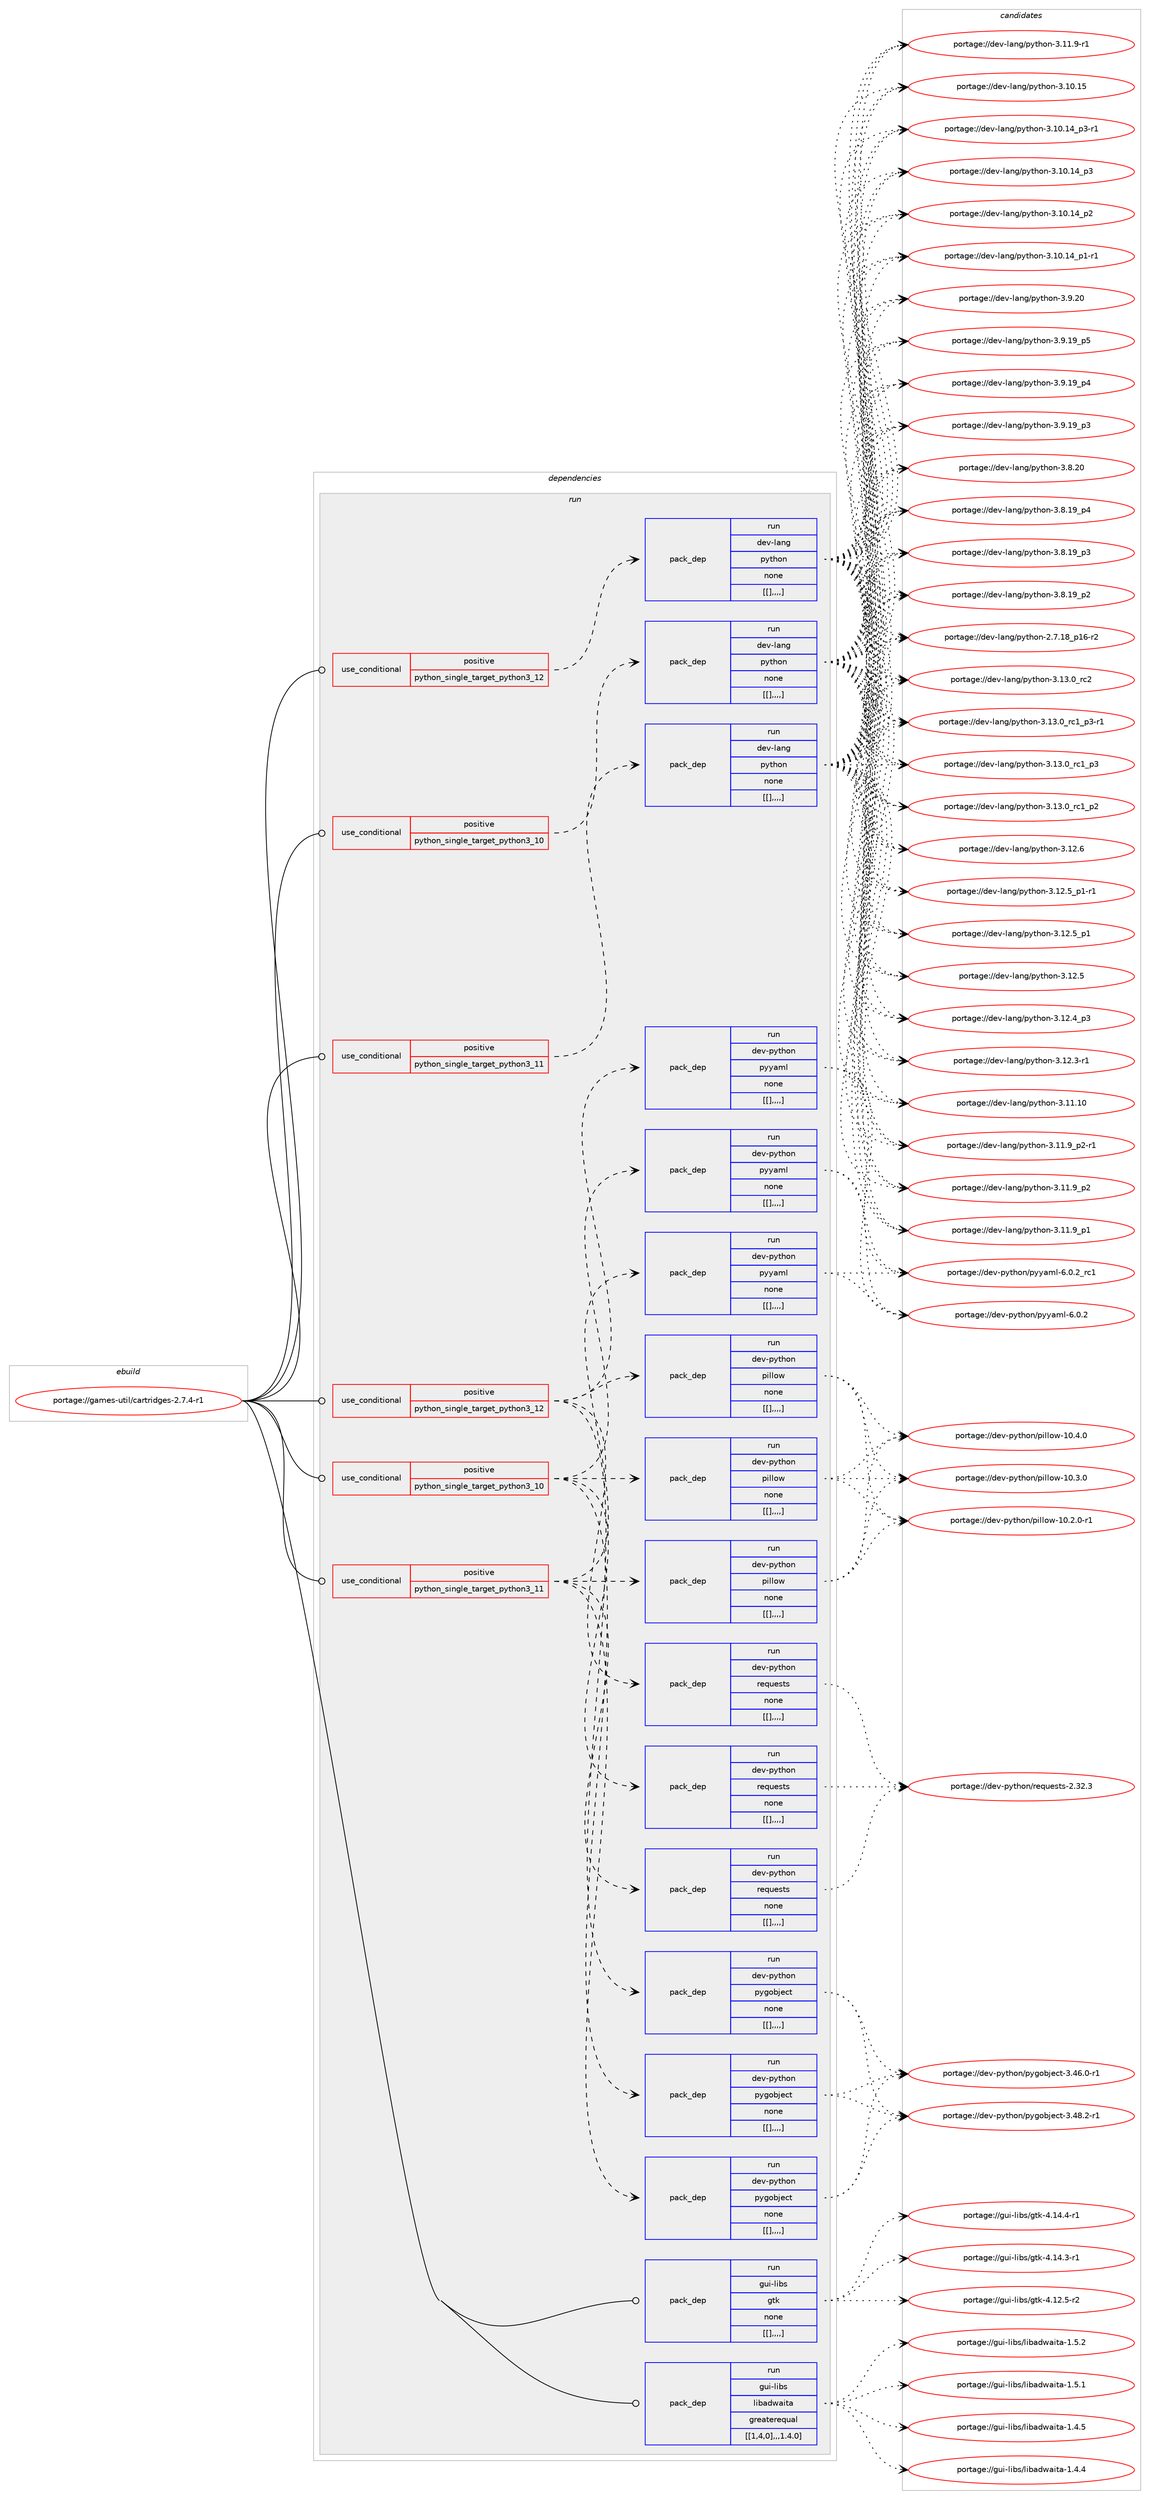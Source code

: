 digraph prolog {

# *************
# Graph options
# *************

newrank=true;
concentrate=true;
compound=true;
graph [rankdir=LR,fontname=Helvetica,fontsize=10,ranksep=1.5];#, ranksep=2.5, nodesep=0.2];
edge  [arrowhead=vee];
node  [fontname=Helvetica,fontsize=10];

# **********
# The ebuild
# **********

subgraph cluster_leftcol {
color=gray;
label=<<i>ebuild</i>>;
id [label="portage://games-util/cartridges-2.7.4-r1", color=red, width=4, href="../games-util/cartridges-2.7.4-r1.svg"];
}

# ****************
# The dependencies
# ****************

subgraph cluster_midcol {
color=gray;
label=<<i>dependencies</i>>;
subgraph cluster_compile {
fillcolor="#eeeeee";
style=filled;
label=<<i>compile</i>>;
}
subgraph cluster_compileandrun {
fillcolor="#eeeeee";
style=filled;
label=<<i>compile and run</i>>;
}
subgraph cluster_run {
fillcolor="#eeeeee";
style=filled;
label=<<i>run</i>>;
subgraph cond66787 {
dependency239269 [label=<<TABLE BORDER="0" CELLBORDER="1" CELLSPACING="0" CELLPADDING="4"><TR><TD ROWSPAN="3" CELLPADDING="10">use_conditional</TD></TR><TR><TD>positive</TD></TR><TR><TD>python_single_target_python3_10</TD></TR></TABLE>>, shape=none, color=red];
subgraph pack170977 {
dependency239270 [label=<<TABLE BORDER="0" CELLBORDER="1" CELLSPACING="0" CELLPADDING="4" WIDTH="220"><TR><TD ROWSPAN="6" CELLPADDING="30">pack_dep</TD></TR><TR><TD WIDTH="110">run</TD></TR><TR><TD>dev-lang</TD></TR><TR><TD>python</TD></TR><TR><TD>none</TD></TR><TR><TD>[[],,,,]</TD></TR></TABLE>>, shape=none, color=blue];
}
dependency239269:e -> dependency239270:w [weight=20,style="dashed",arrowhead="vee"];
}
id:e -> dependency239269:w [weight=20,style="solid",arrowhead="odot"];
subgraph cond66788 {
dependency239271 [label=<<TABLE BORDER="0" CELLBORDER="1" CELLSPACING="0" CELLPADDING="4"><TR><TD ROWSPAN="3" CELLPADDING="10">use_conditional</TD></TR><TR><TD>positive</TD></TR><TR><TD>python_single_target_python3_10</TD></TR></TABLE>>, shape=none, color=red];
subgraph pack170978 {
dependency239272 [label=<<TABLE BORDER="0" CELLBORDER="1" CELLSPACING="0" CELLPADDING="4" WIDTH="220"><TR><TD ROWSPAN="6" CELLPADDING="30">pack_dep</TD></TR><TR><TD WIDTH="110">run</TD></TR><TR><TD>dev-python</TD></TR><TR><TD>pillow</TD></TR><TR><TD>none</TD></TR><TR><TD>[[],,,,]</TD></TR></TABLE>>, shape=none, color=blue];
}
dependency239271:e -> dependency239272:w [weight=20,style="dashed",arrowhead="vee"];
subgraph pack170979 {
dependency239273 [label=<<TABLE BORDER="0" CELLBORDER="1" CELLSPACING="0" CELLPADDING="4" WIDTH="220"><TR><TD ROWSPAN="6" CELLPADDING="30">pack_dep</TD></TR><TR><TD WIDTH="110">run</TD></TR><TR><TD>dev-python</TD></TR><TR><TD>pygobject</TD></TR><TR><TD>none</TD></TR><TR><TD>[[],,,,]</TD></TR></TABLE>>, shape=none, color=blue];
}
dependency239271:e -> dependency239273:w [weight=20,style="dashed",arrowhead="vee"];
subgraph pack170980 {
dependency239274 [label=<<TABLE BORDER="0" CELLBORDER="1" CELLSPACING="0" CELLPADDING="4" WIDTH="220"><TR><TD ROWSPAN="6" CELLPADDING="30">pack_dep</TD></TR><TR><TD WIDTH="110">run</TD></TR><TR><TD>dev-python</TD></TR><TR><TD>pyyaml</TD></TR><TR><TD>none</TD></TR><TR><TD>[[],,,,]</TD></TR></TABLE>>, shape=none, color=blue];
}
dependency239271:e -> dependency239274:w [weight=20,style="dashed",arrowhead="vee"];
subgraph pack170981 {
dependency239275 [label=<<TABLE BORDER="0" CELLBORDER="1" CELLSPACING="0" CELLPADDING="4" WIDTH="220"><TR><TD ROWSPAN="6" CELLPADDING="30">pack_dep</TD></TR><TR><TD WIDTH="110">run</TD></TR><TR><TD>dev-python</TD></TR><TR><TD>requests</TD></TR><TR><TD>none</TD></TR><TR><TD>[[],,,,]</TD></TR></TABLE>>, shape=none, color=blue];
}
dependency239271:e -> dependency239275:w [weight=20,style="dashed",arrowhead="vee"];
}
id:e -> dependency239271:w [weight=20,style="solid",arrowhead="odot"];
subgraph cond66789 {
dependency239276 [label=<<TABLE BORDER="0" CELLBORDER="1" CELLSPACING="0" CELLPADDING="4"><TR><TD ROWSPAN="3" CELLPADDING="10">use_conditional</TD></TR><TR><TD>positive</TD></TR><TR><TD>python_single_target_python3_11</TD></TR></TABLE>>, shape=none, color=red];
subgraph pack170982 {
dependency239277 [label=<<TABLE BORDER="0" CELLBORDER="1" CELLSPACING="0" CELLPADDING="4" WIDTH="220"><TR><TD ROWSPAN="6" CELLPADDING="30">pack_dep</TD></TR><TR><TD WIDTH="110">run</TD></TR><TR><TD>dev-lang</TD></TR><TR><TD>python</TD></TR><TR><TD>none</TD></TR><TR><TD>[[],,,,]</TD></TR></TABLE>>, shape=none, color=blue];
}
dependency239276:e -> dependency239277:w [weight=20,style="dashed",arrowhead="vee"];
}
id:e -> dependency239276:w [weight=20,style="solid",arrowhead="odot"];
subgraph cond66790 {
dependency239278 [label=<<TABLE BORDER="0" CELLBORDER="1" CELLSPACING="0" CELLPADDING="4"><TR><TD ROWSPAN="3" CELLPADDING="10">use_conditional</TD></TR><TR><TD>positive</TD></TR><TR><TD>python_single_target_python3_11</TD></TR></TABLE>>, shape=none, color=red];
subgraph pack170983 {
dependency239279 [label=<<TABLE BORDER="0" CELLBORDER="1" CELLSPACING="0" CELLPADDING="4" WIDTH="220"><TR><TD ROWSPAN="6" CELLPADDING="30">pack_dep</TD></TR><TR><TD WIDTH="110">run</TD></TR><TR><TD>dev-python</TD></TR><TR><TD>pillow</TD></TR><TR><TD>none</TD></TR><TR><TD>[[],,,,]</TD></TR></TABLE>>, shape=none, color=blue];
}
dependency239278:e -> dependency239279:w [weight=20,style="dashed",arrowhead="vee"];
subgraph pack170984 {
dependency239280 [label=<<TABLE BORDER="0" CELLBORDER="1" CELLSPACING="0" CELLPADDING="4" WIDTH="220"><TR><TD ROWSPAN="6" CELLPADDING="30">pack_dep</TD></TR><TR><TD WIDTH="110">run</TD></TR><TR><TD>dev-python</TD></TR><TR><TD>pygobject</TD></TR><TR><TD>none</TD></TR><TR><TD>[[],,,,]</TD></TR></TABLE>>, shape=none, color=blue];
}
dependency239278:e -> dependency239280:w [weight=20,style="dashed",arrowhead="vee"];
subgraph pack170985 {
dependency239281 [label=<<TABLE BORDER="0" CELLBORDER="1" CELLSPACING="0" CELLPADDING="4" WIDTH="220"><TR><TD ROWSPAN="6" CELLPADDING="30">pack_dep</TD></TR><TR><TD WIDTH="110">run</TD></TR><TR><TD>dev-python</TD></TR><TR><TD>pyyaml</TD></TR><TR><TD>none</TD></TR><TR><TD>[[],,,,]</TD></TR></TABLE>>, shape=none, color=blue];
}
dependency239278:e -> dependency239281:w [weight=20,style="dashed",arrowhead="vee"];
subgraph pack170986 {
dependency239282 [label=<<TABLE BORDER="0" CELLBORDER="1" CELLSPACING="0" CELLPADDING="4" WIDTH="220"><TR><TD ROWSPAN="6" CELLPADDING="30">pack_dep</TD></TR><TR><TD WIDTH="110">run</TD></TR><TR><TD>dev-python</TD></TR><TR><TD>requests</TD></TR><TR><TD>none</TD></TR><TR><TD>[[],,,,]</TD></TR></TABLE>>, shape=none, color=blue];
}
dependency239278:e -> dependency239282:w [weight=20,style="dashed",arrowhead="vee"];
}
id:e -> dependency239278:w [weight=20,style="solid",arrowhead="odot"];
subgraph cond66791 {
dependency239283 [label=<<TABLE BORDER="0" CELLBORDER="1" CELLSPACING="0" CELLPADDING="4"><TR><TD ROWSPAN="3" CELLPADDING="10">use_conditional</TD></TR><TR><TD>positive</TD></TR><TR><TD>python_single_target_python3_12</TD></TR></TABLE>>, shape=none, color=red];
subgraph pack170987 {
dependency239284 [label=<<TABLE BORDER="0" CELLBORDER="1" CELLSPACING="0" CELLPADDING="4" WIDTH="220"><TR><TD ROWSPAN="6" CELLPADDING="30">pack_dep</TD></TR><TR><TD WIDTH="110">run</TD></TR><TR><TD>dev-lang</TD></TR><TR><TD>python</TD></TR><TR><TD>none</TD></TR><TR><TD>[[],,,,]</TD></TR></TABLE>>, shape=none, color=blue];
}
dependency239283:e -> dependency239284:w [weight=20,style="dashed",arrowhead="vee"];
}
id:e -> dependency239283:w [weight=20,style="solid",arrowhead="odot"];
subgraph cond66792 {
dependency239285 [label=<<TABLE BORDER="0" CELLBORDER="1" CELLSPACING="0" CELLPADDING="4"><TR><TD ROWSPAN="3" CELLPADDING="10">use_conditional</TD></TR><TR><TD>positive</TD></TR><TR><TD>python_single_target_python3_12</TD></TR></TABLE>>, shape=none, color=red];
subgraph pack170988 {
dependency239286 [label=<<TABLE BORDER="0" CELLBORDER="1" CELLSPACING="0" CELLPADDING="4" WIDTH="220"><TR><TD ROWSPAN="6" CELLPADDING="30">pack_dep</TD></TR><TR><TD WIDTH="110">run</TD></TR><TR><TD>dev-python</TD></TR><TR><TD>pillow</TD></TR><TR><TD>none</TD></TR><TR><TD>[[],,,,]</TD></TR></TABLE>>, shape=none, color=blue];
}
dependency239285:e -> dependency239286:w [weight=20,style="dashed",arrowhead="vee"];
subgraph pack170989 {
dependency239287 [label=<<TABLE BORDER="0" CELLBORDER="1" CELLSPACING="0" CELLPADDING="4" WIDTH="220"><TR><TD ROWSPAN="6" CELLPADDING="30">pack_dep</TD></TR><TR><TD WIDTH="110">run</TD></TR><TR><TD>dev-python</TD></TR><TR><TD>pygobject</TD></TR><TR><TD>none</TD></TR><TR><TD>[[],,,,]</TD></TR></TABLE>>, shape=none, color=blue];
}
dependency239285:e -> dependency239287:w [weight=20,style="dashed",arrowhead="vee"];
subgraph pack170990 {
dependency239288 [label=<<TABLE BORDER="0" CELLBORDER="1" CELLSPACING="0" CELLPADDING="4" WIDTH="220"><TR><TD ROWSPAN="6" CELLPADDING="30">pack_dep</TD></TR><TR><TD WIDTH="110">run</TD></TR><TR><TD>dev-python</TD></TR><TR><TD>pyyaml</TD></TR><TR><TD>none</TD></TR><TR><TD>[[],,,,]</TD></TR></TABLE>>, shape=none, color=blue];
}
dependency239285:e -> dependency239288:w [weight=20,style="dashed",arrowhead="vee"];
subgraph pack170991 {
dependency239289 [label=<<TABLE BORDER="0" CELLBORDER="1" CELLSPACING="0" CELLPADDING="4" WIDTH="220"><TR><TD ROWSPAN="6" CELLPADDING="30">pack_dep</TD></TR><TR><TD WIDTH="110">run</TD></TR><TR><TD>dev-python</TD></TR><TR><TD>requests</TD></TR><TR><TD>none</TD></TR><TR><TD>[[],,,,]</TD></TR></TABLE>>, shape=none, color=blue];
}
dependency239285:e -> dependency239289:w [weight=20,style="dashed",arrowhead="vee"];
}
id:e -> dependency239285:w [weight=20,style="solid",arrowhead="odot"];
subgraph pack170992 {
dependency239290 [label=<<TABLE BORDER="0" CELLBORDER="1" CELLSPACING="0" CELLPADDING="4" WIDTH="220"><TR><TD ROWSPAN="6" CELLPADDING="30">pack_dep</TD></TR><TR><TD WIDTH="110">run</TD></TR><TR><TD>gui-libs</TD></TR><TR><TD>gtk</TD></TR><TR><TD>none</TD></TR><TR><TD>[[],,,,]</TD></TR></TABLE>>, shape=none, color=blue];
}
id:e -> dependency239290:w [weight=20,style="solid",arrowhead="odot"];
subgraph pack170993 {
dependency239291 [label=<<TABLE BORDER="0" CELLBORDER="1" CELLSPACING="0" CELLPADDING="4" WIDTH="220"><TR><TD ROWSPAN="6" CELLPADDING="30">pack_dep</TD></TR><TR><TD WIDTH="110">run</TD></TR><TR><TD>gui-libs</TD></TR><TR><TD>libadwaita</TD></TR><TR><TD>greaterequal</TD></TR><TR><TD>[[1,4,0],,,1.4.0]</TD></TR></TABLE>>, shape=none, color=blue];
}
id:e -> dependency239291:w [weight=20,style="solid",arrowhead="odot"];
}
}

# **************
# The candidates
# **************

subgraph cluster_choices {
rank=same;
color=gray;
label=<<i>candidates</i>>;

subgraph choice170977 {
color=black;
nodesep=1;
choice10010111845108971101034711212111610411111045514649514648951149950 [label="portage://dev-lang/python-3.13.0_rc2", color=red, width=4,href="../dev-lang/python-3.13.0_rc2.svg"];
choice1001011184510897110103471121211161041111104551464951464895114994995112514511449 [label="portage://dev-lang/python-3.13.0_rc1_p3-r1", color=red, width=4,href="../dev-lang/python-3.13.0_rc1_p3-r1.svg"];
choice100101118451089711010347112121116104111110455146495146489511499499511251 [label="portage://dev-lang/python-3.13.0_rc1_p3", color=red, width=4,href="../dev-lang/python-3.13.0_rc1_p3.svg"];
choice100101118451089711010347112121116104111110455146495146489511499499511250 [label="portage://dev-lang/python-3.13.0_rc1_p2", color=red, width=4,href="../dev-lang/python-3.13.0_rc1_p2.svg"];
choice10010111845108971101034711212111610411111045514649504654 [label="portage://dev-lang/python-3.12.6", color=red, width=4,href="../dev-lang/python-3.12.6.svg"];
choice1001011184510897110103471121211161041111104551464950465395112494511449 [label="portage://dev-lang/python-3.12.5_p1-r1", color=red, width=4,href="../dev-lang/python-3.12.5_p1-r1.svg"];
choice100101118451089711010347112121116104111110455146495046539511249 [label="portage://dev-lang/python-3.12.5_p1", color=red, width=4,href="../dev-lang/python-3.12.5_p1.svg"];
choice10010111845108971101034711212111610411111045514649504653 [label="portage://dev-lang/python-3.12.5", color=red, width=4,href="../dev-lang/python-3.12.5.svg"];
choice100101118451089711010347112121116104111110455146495046529511251 [label="portage://dev-lang/python-3.12.4_p3", color=red, width=4,href="../dev-lang/python-3.12.4_p3.svg"];
choice100101118451089711010347112121116104111110455146495046514511449 [label="portage://dev-lang/python-3.12.3-r1", color=red, width=4,href="../dev-lang/python-3.12.3-r1.svg"];
choice1001011184510897110103471121211161041111104551464949464948 [label="portage://dev-lang/python-3.11.10", color=red, width=4,href="../dev-lang/python-3.11.10.svg"];
choice1001011184510897110103471121211161041111104551464949465795112504511449 [label="portage://dev-lang/python-3.11.9_p2-r1", color=red, width=4,href="../dev-lang/python-3.11.9_p2-r1.svg"];
choice100101118451089711010347112121116104111110455146494946579511250 [label="portage://dev-lang/python-3.11.9_p2", color=red, width=4,href="../dev-lang/python-3.11.9_p2.svg"];
choice100101118451089711010347112121116104111110455146494946579511249 [label="portage://dev-lang/python-3.11.9_p1", color=red, width=4,href="../dev-lang/python-3.11.9_p1.svg"];
choice100101118451089711010347112121116104111110455146494946574511449 [label="portage://dev-lang/python-3.11.9-r1", color=red, width=4,href="../dev-lang/python-3.11.9-r1.svg"];
choice1001011184510897110103471121211161041111104551464948464953 [label="portage://dev-lang/python-3.10.15", color=red, width=4,href="../dev-lang/python-3.10.15.svg"];
choice100101118451089711010347112121116104111110455146494846495295112514511449 [label="portage://dev-lang/python-3.10.14_p3-r1", color=red, width=4,href="../dev-lang/python-3.10.14_p3-r1.svg"];
choice10010111845108971101034711212111610411111045514649484649529511251 [label="portage://dev-lang/python-3.10.14_p3", color=red, width=4,href="../dev-lang/python-3.10.14_p3.svg"];
choice10010111845108971101034711212111610411111045514649484649529511250 [label="portage://dev-lang/python-3.10.14_p2", color=red, width=4,href="../dev-lang/python-3.10.14_p2.svg"];
choice100101118451089711010347112121116104111110455146494846495295112494511449 [label="portage://dev-lang/python-3.10.14_p1-r1", color=red, width=4,href="../dev-lang/python-3.10.14_p1-r1.svg"];
choice10010111845108971101034711212111610411111045514657465048 [label="portage://dev-lang/python-3.9.20", color=red, width=4,href="../dev-lang/python-3.9.20.svg"];
choice100101118451089711010347112121116104111110455146574649579511253 [label="portage://dev-lang/python-3.9.19_p5", color=red, width=4,href="../dev-lang/python-3.9.19_p5.svg"];
choice100101118451089711010347112121116104111110455146574649579511252 [label="portage://dev-lang/python-3.9.19_p4", color=red, width=4,href="../dev-lang/python-3.9.19_p4.svg"];
choice100101118451089711010347112121116104111110455146574649579511251 [label="portage://dev-lang/python-3.9.19_p3", color=red, width=4,href="../dev-lang/python-3.9.19_p3.svg"];
choice10010111845108971101034711212111610411111045514656465048 [label="portage://dev-lang/python-3.8.20", color=red, width=4,href="../dev-lang/python-3.8.20.svg"];
choice100101118451089711010347112121116104111110455146564649579511252 [label="portage://dev-lang/python-3.8.19_p4", color=red, width=4,href="../dev-lang/python-3.8.19_p4.svg"];
choice100101118451089711010347112121116104111110455146564649579511251 [label="portage://dev-lang/python-3.8.19_p3", color=red, width=4,href="../dev-lang/python-3.8.19_p3.svg"];
choice100101118451089711010347112121116104111110455146564649579511250 [label="portage://dev-lang/python-3.8.19_p2", color=red, width=4,href="../dev-lang/python-3.8.19_p2.svg"];
choice100101118451089711010347112121116104111110455046554649569511249544511450 [label="portage://dev-lang/python-2.7.18_p16-r2", color=red, width=4,href="../dev-lang/python-2.7.18_p16-r2.svg"];
dependency239270:e -> choice10010111845108971101034711212111610411111045514649514648951149950:w [style=dotted,weight="100"];
dependency239270:e -> choice1001011184510897110103471121211161041111104551464951464895114994995112514511449:w [style=dotted,weight="100"];
dependency239270:e -> choice100101118451089711010347112121116104111110455146495146489511499499511251:w [style=dotted,weight="100"];
dependency239270:e -> choice100101118451089711010347112121116104111110455146495146489511499499511250:w [style=dotted,weight="100"];
dependency239270:e -> choice10010111845108971101034711212111610411111045514649504654:w [style=dotted,weight="100"];
dependency239270:e -> choice1001011184510897110103471121211161041111104551464950465395112494511449:w [style=dotted,weight="100"];
dependency239270:e -> choice100101118451089711010347112121116104111110455146495046539511249:w [style=dotted,weight="100"];
dependency239270:e -> choice10010111845108971101034711212111610411111045514649504653:w [style=dotted,weight="100"];
dependency239270:e -> choice100101118451089711010347112121116104111110455146495046529511251:w [style=dotted,weight="100"];
dependency239270:e -> choice100101118451089711010347112121116104111110455146495046514511449:w [style=dotted,weight="100"];
dependency239270:e -> choice1001011184510897110103471121211161041111104551464949464948:w [style=dotted,weight="100"];
dependency239270:e -> choice1001011184510897110103471121211161041111104551464949465795112504511449:w [style=dotted,weight="100"];
dependency239270:e -> choice100101118451089711010347112121116104111110455146494946579511250:w [style=dotted,weight="100"];
dependency239270:e -> choice100101118451089711010347112121116104111110455146494946579511249:w [style=dotted,weight="100"];
dependency239270:e -> choice100101118451089711010347112121116104111110455146494946574511449:w [style=dotted,weight="100"];
dependency239270:e -> choice1001011184510897110103471121211161041111104551464948464953:w [style=dotted,weight="100"];
dependency239270:e -> choice100101118451089711010347112121116104111110455146494846495295112514511449:w [style=dotted,weight="100"];
dependency239270:e -> choice10010111845108971101034711212111610411111045514649484649529511251:w [style=dotted,weight="100"];
dependency239270:e -> choice10010111845108971101034711212111610411111045514649484649529511250:w [style=dotted,weight="100"];
dependency239270:e -> choice100101118451089711010347112121116104111110455146494846495295112494511449:w [style=dotted,weight="100"];
dependency239270:e -> choice10010111845108971101034711212111610411111045514657465048:w [style=dotted,weight="100"];
dependency239270:e -> choice100101118451089711010347112121116104111110455146574649579511253:w [style=dotted,weight="100"];
dependency239270:e -> choice100101118451089711010347112121116104111110455146574649579511252:w [style=dotted,weight="100"];
dependency239270:e -> choice100101118451089711010347112121116104111110455146574649579511251:w [style=dotted,weight="100"];
dependency239270:e -> choice10010111845108971101034711212111610411111045514656465048:w [style=dotted,weight="100"];
dependency239270:e -> choice100101118451089711010347112121116104111110455146564649579511252:w [style=dotted,weight="100"];
dependency239270:e -> choice100101118451089711010347112121116104111110455146564649579511251:w [style=dotted,weight="100"];
dependency239270:e -> choice100101118451089711010347112121116104111110455146564649579511250:w [style=dotted,weight="100"];
dependency239270:e -> choice100101118451089711010347112121116104111110455046554649569511249544511450:w [style=dotted,weight="100"];
}
subgraph choice170978 {
color=black;
nodesep=1;
choice100101118451121211161041111104711210510810811111945494846524648 [label="portage://dev-python/pillow-10.4.0", color=red, width=4,href="../dev-python/pillow-10.4.0.svg"];
choice100101118451121211161041111104711210510810811111945494846514648 [label="portage://dev-python/pillow-10.3.0", color=red, width=4,href="../dev-python/pillow-10.3.0.svg"];
choice1001011184511212111610411111047112105108108111119454948465046484511449 [label="portage://dev-python/pillow-10.2.0-r1", color=red, width=4,href="../dev-python/pillow-10.2.0-r1.svg"];
dependency239272:e -> choice100101118451121211161041111104711210510810811111945494846524648:w [style=dotted,weight="100"];
dependency239272:e -> choice100101118451121211161041111104711210510810811111945494846514648:w [style=dotted,weight="100"];
dependency239272:e -> choice1001011184511212111610411111047112105108108111119454948465046484511449:w [style=dotted,weight="100"];
}
subgraph choice170979 {
color=black;
nodesep=1;
choice10010111845112121116104111110471121211031119810610199116455146525646504511449 [label="portage://dev-python/pygobject-3.48.2-r1", color=red, width=4,href="../dev-python/pygobject-3.48.2-r1.svg"];
choice10010111845112121116104111110471121211031119810610199116455146525446484511449 [label="portage://dev-python/pygobject-3.46.0-r1", color=red, width=4,href="../dev-python/pygobject-3.46.0-r1.svg"];
dependency239273:e -> choice10010111845112121116104111110471121211031119810610199116455146525646504511449:w [style=dotted,weight="100"];
dependency239273:e -> choice10010111845112121116104111110471121211031119810610199116455146525446484511449:w [style=dotted,weight="100"];
}
subgraph choice170980 {
color=black;
nodesep=1;
choice100101118451121211161041111104711212112197109108455446484650951149949 [label="portage://dev-python/pyyaml-6.0.2_rc1", color=red, width=4,href="../dev-python/pyyaml-6.0.2_rc1.svg"];
choice100101118451121211161041111104711212112197109108455446484650 [label="portage://dev-python/pyyaml-6.0.2", color=red, width=4,href="../dev-python/pyyaml-6.0.2.svg"];
dependency239274:e -> choice100101118451121211161041111104711212112197109108455446484650951149949:w [style=dotted,weight="100"];
dependency239274:e -> choice100101118451121211161041111104711212112197109108455446484650:w [style=dotted,weight="100"];
}
subgraph choice170981 {
color=black;
nodesep=1;
choice100101118451121211161041111104711410111311710111511611545504651504651 [label="portage://dev-python/requests-2.32.3", color=red, width=4,href="../dev-python/requests-2.32.3.svg"];
dependency239275:e -> choice100101118451121211161041111104711410111311710111511611545504651504651:w [style=dotted,weight="100"];
}
subgraph choice170982 {
color=black;
nodesep=1;
choice10010111845108971101034711212111610411111045514649514648951149950 [label="portage://dev-lang/python-3.13.0_rc2", color=red, width=4,href="../dev-lang/python-3.13.0_rc2.svg"];
choice1001011184510897110103471121211161041111104551464951464895114994995112514511449 [label="portage://dev-lang/python-3.13.0_rc1_p3-r1", color=red, width=4,href="../dev-lang/python-3.13.0_rc1_p3-r1.svg"];
choice100101118451089711010347112121116104111110455146495146489511499499511251 [label="portage://dev-lang/python-3.13.0_rc1_p3", color=red, width=4,href="../dev-lang/python-3.13.0_rc1_p3.svg"];
choice100101118451089711010347112121116104111110455146495146489511499499511250 [label="portage://dev-lang/python-3.13.0_rc1_p2", color=red, width=4,href="../dev-lang/python-3.13.0_rc1_p2.svg"];
choice10010111845108971101034711212111610411111045514649504654 [label="portage://dev-lang/python-3.12.6", color=red, width=4,href="../dev-lang/python-3.12.6.svg"];
choice1001011184510897110103471121211161041111104551464950465395112494511449 [label="portage://dev-lang/python-3.12.5_p1-r1", color=red, width=4,href="../dev-lang/python-3.12.5_p1-r1.svg"];
choice100101118451089711010347112121116104111110455146495046539511249 [label="portage://dev-lang/python-3.12.5_p1", color=red, width=4,href="../dev-lang/python-3.12.5_p1.svg"];
choice10010111845108971101034711212111610411111045514649504653 [label="portage://dev-lang/python-3.12.5", color=red, width=4,href="../dev-lang/python-3.12.5.svg"];
choice100101118451089711010347112121116104111110455146495046529511251 [label="portage://dev-lang/python-3.12.4_p3", color=red, width=4,href="../dev-lang/python-3.12.4_p3.svg"];
choice100101118451089711010347112121116104111110455146495046514511449 [label="portage://dev-lang/python-3.12.3-r1", color=red, width=4,href="../dev-lang/python-3.12.3-r1.svg"];
choice1001011184510897110103471121211161041111104551464949464948 [label="portage://dev-lang/python-3.11.10", color=red, width=4,href="../dev-lang/python-3.11.10.svg"];
choice1001011184510897110103471121211161041111104551464949465795112504511449 [label="portage://dev-lang/python-3.11.9_p2-r1", color=red, width=4,href="../dev-lang/python-3.11.9_p2-r1.svg"];
choice100101118451089711010347112121116104111110455146494946579511250 [label="portage://dev-lang/python-3.11.9_p2", color=red, width=4,href="../dev-lang/python-3.11.9_p2.svg"];
choice100101118451089711010347112121116104111110455146494946579511249 [label="portage://dev-lang/python-3.11.9_p1", color=red, width=4,href="../dev-lang/python-3.11.9_p1.svg"];
choice100101118451089711010347112121116104111110455146494946574511449 [label="portage://dev-lang/python-3.11.9-r1", color=red, width=4,href="../dev-lang/python-3.11.9-r1.svg"];
choice1001011184510897110103471121211161041111104551464948464953 [label="portage://dev-lang/python-3.10.15", color=red, width=4,href="../dev-lang/python-3.10.15.svg"];
choice100101118451089711010347112121116104111110455146494846495295112514511449 [label="portage://dev-lang/python-3.10.14_p3-r1", color=red, width=4,href="../dev-lang/python-3.10.14_p3-r1.svg"];
choice10010111845108971101034711212111610411111045514649484649529511251 [label="portage://dev-lang/python-3.10.14_p3", color=red, width=4,href="../dev-lang/python-3.10.14_p3.svg"];
choice10010111845108971101034711212111610411111045514649484649529511250 [label="portage://dev-lang/python-3.10.14_p2", color=red, width=4,href="../dev-lang/python-3.10.14_p2.svg"];
choice100101118451089711010347112121116104111110455146494846495295112494511449 [label="portage://dev-lang/python-3.10.14_p1-r1", color=red, width=4,href="../dev-lang/python-3.10.14_p1-r1.svg"];
choice10010111845108971101034711212111610411111045514657465048 [label="portage://dev-lang/python-3.9.20", color=red, width=4,href="../dev-lang/python-3.9.20.svg"];
choice100101118451089711010347112121116104111110455146574649579511253 [label="portage://dev-lang/python-3.9.19_p5", color=red, width=4,href="../dev-lang/python-3.9.19_p5.svg"];
choice100101118451089711010347112121116104111110455146574649579511252 [label="portage://dev-lang/python-3.9.19_p4", color=red, width=4,href="../dev-lang/python-3.9.19_p4.svg"];
choice100101118451089711010347112121116104111110455146574649579511251 [label="portage://dev-lang/python-3.9.19_p3", color=red, width=4,href="../dev-lang/python-3.9.19_p3.svg"];
choice10010111845108971101034711212111610411111045514656465048 [label="portage://dev-lang/python-3.8.20", color=red, width=4,href="../dev-lang/python-3.8.20.svg"];
choice100101118451089711010347112121116104111110455146564649579511252 [label="portage://dev-lang/python-3.8.19_p4", color=red, width=4,href="../dev-lang/python-3.8.19_p4.svg"];
choice100101118451089711010347112121116104111110455146564649579511251 [label="portage://dev-lang/python-3.8.19_p3", color=red, width=4,href="../dev-lang/python-3.8.19_p3.svg"];
choice100101118451089711010347112121116104111110455146564649579511250 [label="portage://dev-lang/python-3.8.19_p2", color=red, width=4,href="../dev-lang/python-3.8.19_p2.svg"];
choice100101118451089711010347112121116104111110455046554649569511249544511450 [label="portage://dev-lang/python-2.7.18_p16-r2", color=red, width=4,href="../dev-lang/python-2.7.18_p16-r2.svg"];
dependency239277:e -> choice10010111845108971101034711212111610411111045514649514648951149950:w [style=dotted,weight="100"];
dependency239277:e -> choice1001011184510897110103471121211161041111104551464951464895114994995112514511449:w [style=dotted,weight="100"];
dependency239277:e -> choice100101118451089711010347112121116104111110455146495146489511499499511251:w [style=dotted,weight="100"];
dependency239277:e -> choice100101118451089711010347112121116104111110455146495146489511499499511250:w [style=dotted,weight="100"];
dependency239277:e -> choice10010111845108971101034711212111610411111045514649504654:w [style=dotted,weight="100"];
dependency239277:e -> choice1001011184510897110103471121211161041111104551464950465395112494511449:w [style=dotted,weight="100"];
dependency239277:e -> choice100101118451089711010347112121116104111110455146495046539511249:w [style=dotted,weight="100"];
dependency239277:e -> choice10010111845108971101034711212111610411111045514649504653:w [style=dotted,weight="100"];
dependency239277:e -> choice100101118451089711010347112121116104111110455146495046529511251:w [style=dotted,weight="100"];
dependency239277:e -> choice100101118451089711010347112121116104111110455146495046514511449:w [style=dotted,weight="100"];
dependency239277:e -> choice1001011184510897110103471121211161041111104551464949464948:w [style=dotted,weight="100"];
dependency239277:e -> choice1001011184510897110103471121211161041111104551464949465795112504511449:w [style=dotted,weight="100"];
dependency239277:e -> choice100101118451089711010347112121116104111110455146494946579511250:w [style=dotted,weight="100"];
dependency239277:e -> choice100101118451089711010347112121116104111110455146494946579511249:w [style=dotted,weight="100"];
dependency239277:e -> choice100101118451089711010347112121116104111110455146494946574511449:w [style=dotted,weight="100"];
dependency239277:e -> choice1001011184510897110103471121211161041111104551464948464953:w [style=dotted,weight="100"];
dependency239277:e -> choice100101118451089711010347112121116104111110455146494846495295112514511449:w [style=dotted,weight="100"];
dependency239277:e -> choice10010111845108971101034711212111610411111045514649484649529511251:w [style=dotted,weight="100"];
dependency239277:e -> choice10010111845108971101034711212111610411111045514649484649529511250:w [style=dotted,weight="100"];
dependency239277:e -> choice100101118451089711010347112121116104111110455146494846495295112494511449:w [style=dotted,weight="100"];
dependency239277:e -> choice10010111845108971101034711212111610411111045514657465048:w [style=dotted,weight="100"];
dependency239277:e -> choice100101118451089711010347112121116104111110455146574649579511253:w [style=dotted,weight="100"];
dependency239277:e -> choice100101118451089711010347112121116104111110455146574649579511252:w [style=dotted,weight="100"];
dependency239277:e -> choice100101118451089711010347112121116104111110455146574649579511251:w [style=dotted,weight="100"];
dependency239277:e -> choice10010111845108971101034711212111610411111045514656465048:w [style=dotted,weight="100"];
dependency239277:e -> choice100101118451089711010347112121116104111110455146564649579511252:w [style=dotted,weight="100"];
dependency239277:e -> choice100101118451089711010347112121116104111110455146564649579511251:w [style=dotted,weight="100"];
dependency239277:e -> choice100101118451089711010347112121116104111110455146564649579511250:w [style=dotted,weight="100"];
dependency239277:e -> choice100101118451089711010347112121116104111110455046554649569511249544511450:w [style=dotted,weight="100"];
}
subgraph choice170983 {
color=black;
nodesep=1;
choice100101118451121211161041111104711210510810811111945494846524648 [label="portage://dev-python/pillow-10.4.0", color=red, width=4,href="../dev-python/pillow-10.4.0.svg"];
choice100101118451121211161041111104711210510810811111945494846514648 [label="portage://dev-python/pillow-10.3.0", color=red, width=4,href="../dev-python/pillow-10.3.0.svg"];
choice1001011184511212111610411111047112105108108111119454948465046484511449 [label="portage://dev-python/pillow-10.2.0-r1", color=red, width=4,href="../dev-python/pillow-10.2.0-r1.svg"];
dependency239279:e -> choice100101118451121211161041111104711210510810811111945494846524648:w [style=dotted,weight="100"];
dependency239279:e -> choice100101118451121211161041111104711210510810811111945494846514648:w [style=dotted,weight="100"];
dependency239279:e -> choice1001011184511212111610411111047112105108108111119454948465046484511449:w [style=dotted,weight="100"];
}
subgraph choice170984 {
color=black;
nodesep=1;
choice10010111845112121116104111110471121211031119810610199116455146525646504511449 [label="portage://dev-python/pygobject-3.48.2-r1", color=red, width=4,href="../dev-python/pygobject-3.48.2-r1.svg"];
choice10010111845112121116104111110471121211031119810610199116455146525446484511449 [label="portage://dev-python/pygobject-3.46.0-r1", color=red, width=4,href="../dev-python/pygobject-3.46.0-r1.svg"];
dependency239280:e -> choice10010111845112121116104111110471121211031119810610199116455146525646504511449:w [style=dotted,weight="100"];
dependency239280:e -> choice10010111845112121116104111110471121211031119810610199116455146525446484511449:w [style=dotted,weight="100"];
}
subgraph choice170985 {
color=black;
nodesep=1;
choice100101118451121211161041111104711212112197109108455446484650951149949 [label="portage://dev-python/pyyaml-6.0.2_rc1", color=red, width=4,href="../dev-python/pyyaml-6.0.2_rc1.svg"];
choice100101118451121211161041111104711212112197109108455446484650 [label="portage://dev-python/pyyaml-6.0.2", color=red, width=4,href="../dev-python/pyyaml-6.0.2.svg"];
dependency239281:e -> choice100101118451121211161041111104711212112197109108455446484650951149949:w [style=dotted,weight="100"];
dependency239281:e -> choice100101118451121211161041111104711212112197109108455446484650:w [style=dotted,weight="100"];
}
subgraph choice170986 {
color=black;
nodesep=1;
choice100101118451121211161041111104711410111311710111511611545504651504651 [label="portage://dev-python/requests-2.32.3", color=red, width=4,href="../dev-python/requests-2.32.3.svg"];
dependency239282:e -> choice100101118451121211161041111104711410111311710111511611545504651504651:w [style=dotted,weight="100"];
}
subgraph choice170987 {
color=black;
nodesep=1;
choice10010111845108971101034711212111610411111045514649514648951149950 [label="portage://dev-lang/python-3.13.0_rc2", color=red, width=4,href="../dev-lang/python-3.13.0_rc2.svg"];
choice1001011184510897110103471121211161041111104551464951464895114994995112514511449 [label="portage://dev-lang/python-3.13.0_rc1_p3-r1", color=red, width=4,href="../dev-lang/python-3.13.0_rc1_p3-r1.svg"];
choice100101118451089711010347112121116104111110455146495146489511499499511251 [label="portage://dev-lang/python-3.13.0_rc1_p3", color=red, width=4,href="../dev-lang/python-3.13.0_rc1_p3.svg"];
choice100101118451089711010347112121116104111110455146495146489511499499511250 [label="portage://dev-lang/python-3.13.0_rc1_p2", color=red, width=4,href="../dev-lang/python-3.13.0_rc1_p2.svg"];
choice10010111845108971101034711212111610411111045514649504654 [label="portage://dev-lang/python-3.12.6", color=red, width=4,href="../dev-lang/python-3.12.6.svg"];
choice1001011184510897110103471121211161041111104551464950465395112494511449 [label="portage://dev-lang/python-3.12.5_p1-r1", color=red, width=4,href="../dev-lang/python-3.12.5_p1-r1.svg"];
choice100101118451089711010347112121116104111110455146495046539511249 [label="portage://dev-lang/python-3.12.5_p1", color=red, width=4,href="../dev-lang/python-3.12.5_p1.svg"];
choice10010111845108971101034711212111610411111045514649504653 [label="portage://dev-lang/python-3.12.5", color=red, width=4,href="../dev-lang/python-3.12.5.svg"];
choice100101118451089711010347112121116104111110455146495046529511251 [label="portage://dev-lang/python-3.12.4_p3", color=red, width=4,href="../dev-lang/python-3.12.4_p3.svg"];
choice100101118451089711010347112121116104111110455146495046514511449 [label="portage://dev-lang/python-3.12.3-r1", color=red, width=4,href="../dev-lang/python-3.12.3-r1.svg"];
choice1001011184510897110103471121211161041111104551464949464948 [label="portage://dev-lang/python-3.11.10", color=red, width=4,href="../dev-lang/python-3.11.10.svg"];
choice1001011184510897110103471121211161041111104551464949465795112504511449 [label="portage://dev-lang/python-3.11.9_p2-r1", color=red, width=4,href="../dev-lang/python-3.11.9_p2-r1.svg"];
choice100101118451089711010347112121116104111110455146494946579511250 [label="portage://dev-lang/python-3.11.9_p2", color=red, width=4,href="../dev-lang/python-3.11.9_p2.svg"];
choice100101118451089711010347112121116104111110455146494946579511249 [label="portage://dev-lang/python-3.11.9_p1", color=red, width=4,href="../dev-lang/python-3.11.9_p1.svg"];
choice100101118451089711010347112121116104111110455146494946574511449 [label="portage://dev-lang/python-3.11.9-r1", color=red, width=4,href="../dev-lang/python-3.11.9-r1.svg"];
choice1001011184510897110103471121211161041111104551464948464953 [label="portage://dev-lang/python-3.10.15", color=red, width=4,href="../dev-lang/python-3.10.15.svg"];
choice100101118451089711010347112121116104111110455146494846495295112514511449 [label="portage://dev-lang/python-3.10.14_p3-r1", color=red, width=4,href="../dev-lang/python-3.10.14_p3-r1.svg"];
choice10010111845108971101034711212111610411111045514649484649529511251 [label="portage://dev-lang/python-3.10.14_p3", color=red, width=4,href="../dev-lang/python-3.10.14_p3.svg"];
choice10010111845108971101034711212111610411111045514649484649529511250 [label="portage://dev-lang/python-3.10.14_p2", color=red, width=4,href="../dev-lang/python-3.10.14_p2.svg"];
choice100101118451089711010347112121116104111110455146494846495295112494511449 [label="portage://dev-lang/python-3.10.14_p1-r1", color=red, width=4,href="../dev-lang/python-3.10.14_p1-r1.svg"];
choice10010111845108971101034711212111610411111045514657465048 [label="portage://dev-lang/python-3.9.20", color=red, width=4,href="../dev-lang/python-3.9.20.svg"];
choice100101118451089711010347112121116104111110455146574649579511253 [label="portage://dev-lang/python-3.9.19_p5", color=red, width=4,href="../dev-lang/python-3.9.19_p5.svg"];
choice100101118451089711010347112121116104111110455146574649579511252 [label="portage://dev-lang/python-3.9.19_p4", color=red, width=4,href="../dev-lang/python-3.9.19_p4.svg"];
choice100101118451089711010347112121116104111110455146574649579511251 [label="portage://dev-lang/python-3.9.19_p3", color=red, width=4,href="../dev-lang/python-3.9.19_p3.svg"];
choice10010111845108971101034711212111610411111045514656465048 [label="portage://dev-lang/python-3.8.20", color=red, width=4,href="../dev-lang/python-3.8.20.svg"];
choice100101118451089711010347112121116104111110455146564649579511252 [label="portage://dev-lang/python-3.8.19_p4", color=red, width=4,href="../dev-lang/python-3.8.19_p4.svg"];
choice100101118451089711010347112121116104111110455146564649579511251 [label="portage://dev-lang/python-3.8.19_p3", color=red, width=4,href="../dev-lang/python-3.8.19_p3.svg"];
choice100101118451089711010347112121116104111110455146564649579511250 [label="portage://dev-lang/python-3.8.19_p2", color=red, width=4,href="../dev-lang/python-3.8.19_p2.svg"];
choice100101118451089711010347112121116104111110455046554649569511249544511450 [label="portage://dev-lang/python-2.7.18_p16-r2", color=red, width=4,href="../dev-lang/python-2.7.18_p16-r2.svg"];
dependency239284:e -> choice10010111845108971101034711212111610411111045514649514648951149950:w [style=dotted,weight="100"];
dependency239284:e -> choice1001011184510897110103471121211161041111104551464951464895114994995112514511449:w [style=dotted,weight="100"];
dependency239284:e -> choice100101118451089711010347112121116104111110455146495146489511499499511251:w [style=dotted,weight="100"];
dependency239284:e -> choice100101118451089711010347112121116104111110455146495146489511499499511250:w [style=dotted,weight="100"];
dependency239284:e -> choice10010111845108971101034711212111610411111045514649504654:w [style=dotted,weight="100"];
dependency239284:e -> choice1001011184510897110103471121211161041111104551464950465395112494511449:w [style=dotted,weight="100"];
dependency239284:e -> choice100101118451089711010347112121116104111110455146495046539511249:w [style=dotted,weight="100"];
dependency239284:e -> choice10010111845108971101034711212111610411111045514649504653:w [style=dotted,weight="100"];
dependency239284:e -> choice100101118451089711010347112121116104111110455146495046529511251:w [style=dotted,weight="100"];
dependency239284:e -> choice100101118451089711010347112121116104111110455146495046514511449:w [style=dotted,weight="100"];
dependency239284:e -> choice1001011184510897110103471121211161041111104551464949464948:w [style=dotted,weight="100"];
dependency239284:e -> choice1001011184510897110103471121211161041111104551464949465795112504511449:w [style=dotted,weight="100"];
dependency239284:e -> choice100101118451089711010347112121116104111110455146494946579511250:w [style=dotted,weight="100"];
dependency239284:e -> choice100101118451089711010347112121116104111110455146494946579511249:w [style=dotted,weight="100"];
dependency239284:e -> choice100101118451089711010347112121116104111110455146494946574511449:w [style=dotted,weight="100"];
dependency239284:e -> choice1001011184510897110103471121211161041111104551464948464953:w [style=dotted,weight="100"];
dependency239284:e -> choice100101118451089711010347112121116104111110455146494846495295112514511449:w [style=dotted,weight="100"];
dependency239284:e -> choice10010111845108971101034711212111610411111045514649484649529511251:w [style=dotted,weight="100"];
dependency239284:e -> choice10010111845108971101034711212111610411111045514649484649529511250:w [style=dotted,weight="100"];
dependency239284:e -> choice100101118451089711010347112121116104111110455146494846495295112494511449:w [style=dotted,weight="100"];
dependency239284:e -> choice10010111845108971101034711212111610411111045514657465048:w [style=dotted,weight="100"];
dependency239284:e -> choice100101118451089711010347112121116104111110455146574649579511253:w [style=dotted,weight="100"];
dependency239284:e -> choice100101118451089711010347112121116104111110455146574649579511252:w [style=dotted,weight="100"];
dependency239284:e -> choice100101118451089711010347112121116104111110455146574649579511251:w [style=dotted,weight="100"];
dependency239284:e -> choice10010111845108971101034711212111610411111045514656465048:w [style=dotted,weight="100"];
dependency239284:e -> choice100101118451089711010347112121116104111110455146564649579511252:w [style=dotted,weight="100"];
dependency239284:e -> choice100101118451089711010347112121116104111110455146564649579511251:w [style=dotted,weight="100"];
dependency239284:e -> choice100101118451089711010347112121116104111110455146564649579511250:w [style=dotted,weight="100"];
dependency239284:e -> choice100101118451089711010347112121116104111110455046554649569511249544511450:w [style=dotted,weight="100"];
}
subgraph choice170988 {
color=black;
nodesep=1;
choice100101118451121211161041111104711210510810811111945494846524648 [label="portage://dev-python/pillow-10.4.0", color=red, width=4,href="../dev-python/pillow-10.4.0.svg"];
choice100101118451121211161041111104711210510810811111945494846514648 [label="portage://dev-python/pillow-10.3.0", color=red, width=4,href="../dev-python/pillow-10.3.0.svg"];
choice1001011184511212111610411111047112105108108111119454948465046484511449 [label="portage://dev-python/pillow-10.2.0-r1", color=red, width=4,href="../dev-python/pillow-10.2.0-r1.svg"];
dependency239286:e -> choice100101118451121211161041111104711210510810811111945494846524648:w [style=dotted,weight="100"];
dependency239286:e -> choice100101118451121211161041111104711210510810811111945494846514648:w [style=dotted,weight="100"];
dependency239286:e -> choice1001011184511212111610411111047112105108108111119454948465046484511449:w [style=dotted,weight="100"];
}
subgraph choice170989 {
color=black;
nodesep=1;
choice10010111845112121116104111110471121211031119810610199116455146525646504511449 [label="portage://dev-python/pygobject-3.48.2-r1", color=red, width=4,href="../dev-python/pygobject-3.48.2-r1.svg"];
choice10010111845112121116104111110471121211031119810610199116455146525446484511449 [label="portage://dev-python/pygobject-3.46.0-r1", color=red, width=4,href="../dev-python/pygobject-3.46.0-r1.svg"];
dependency239287:e -> choice10010111845112121116104111110471121211031119810610199116455146525646504511449:w [style=dotted,weight="100"];
dependency239287:e -> choice10010111845112121116104111110471121211031119810610199116455146525446484511449:w [style=dotted,weight="100"];
}
subgraph choice170990 {
color=black;
nodesep=1;
choice100101118451121211161041111104711212112197109108455446484650951149949 [label="portage://dev-python/pyyaml-6.0.2_rc1", color=red, width=4,href="../dev-python/pyyaml-6.0.2_rc1.svg"];
choice100101118451121211161041111104711212112197109108455446484650 [label="portage://dev-python/pyyaml-6.0.2", color=red, width=4,href="../dev-python/pyyaml-6.0.2.svg"];
dependency239288:e -> choice100101118451121211161041111104711212112197109108455446484650951149949:w [style=dotted,weight="100"];
dependency239288:e -> choice100101118451121211161041111104711212112197109108455446484650:w [style=dotted,weight="100"];
}
subgraph choice170991 {
color=black;
nodesep=1;
choice100101118451121211161041111104711410111311710111511611545504651504651 [label="portage://dev-python/requests-2.32.3", color=red, width=4,href="../dev-python/requests-2.32.3.svg"];
dependency239289:e -> choice100101118451121211161041111104711410111311710111511611545504651504651:w [style=dotted,weight="100"];
}
subgraph choice170992 {
color=black;
nodesep=1;
choice103117105451081059811547103116107455246495246524511449 [label="portage://gui-libs/gtk-4.14.4-r1", color=red, width=4,href="../gui-libs/gtk-4.14.4-r1.svg"];
choice103117105451081059811547103116107455246495246514511449 [label="portage://gui-libs/gtk-4.14.3-r1", color=red, width=4,href="../gui-libs/gtk-4.14.3-r1.svg"];
choice103117105451081059811547103116107455246495046534511450 [label="portage://gui-libs/gtk-4.12.5-r2", color=red, width=4,href="../gui-libs/gtk-4.12.5-r2.svg"];
dependency239290:e -> choice103117105451081059811547103116107455246495246524511449:w [style=dotted,weight="100"];
dependency239290:e -> choice103117105451081059811547103116107455246495246514511449:w [style=dotted,weight="100"];
dependency239290:e -> choice103117105451081059811547103116107455246495046534511450:w [style=dotted,weight="100"];
}
subgraph choice170993 {
color=black;
nodesep=1;
choice10311710545108105981154710810598971001199710511697454946534650 [label="portage://gui-libs/libadwaita-1.5.2", color=red, width=4,href="../gui-libs/libadwaita-1.5.2.svg"];
choice10311710545108105981154710810598971001199710511697454946534649 [label="portage://gui-libs/libadwaita-1.5.1", color=red, width=4,href="../gui-libs/libadwaita-1.5.1.svg"];
choice10311710545108105981154710810598971001199710511697454946524653 [label="portage://gui-libs/libadwaita-1.4.5", color=red, width=4,href="../gui-libs/libadwaita-1.4.5.svg"];
choice10311710545108105981154710810598971001199710511697454946524652 [label="portage://gui-libs/libadwaita-1.4.4", color=red, width=4,href="../gui-libs/libadwaita-1.4.4.svg"];
dependency239291:e -> choice10311710545108105981154710810598971001199710511697454946534650:w [style=dotted,weight="100"];
dependency239291:e -> choice10311710545108105981154710810598971001199710511697454946534649:w [style=dotted,weight="100"];
dependency239291:e -> choice10311710545108105981154710810598971001199710511697454946524653:w [style=dotted,weight="100"];
dependency239291:e -> choice10311710545108105981154710810598971001199710511697454946524652:w [style=dotted,weight="100"];
}
}

}
